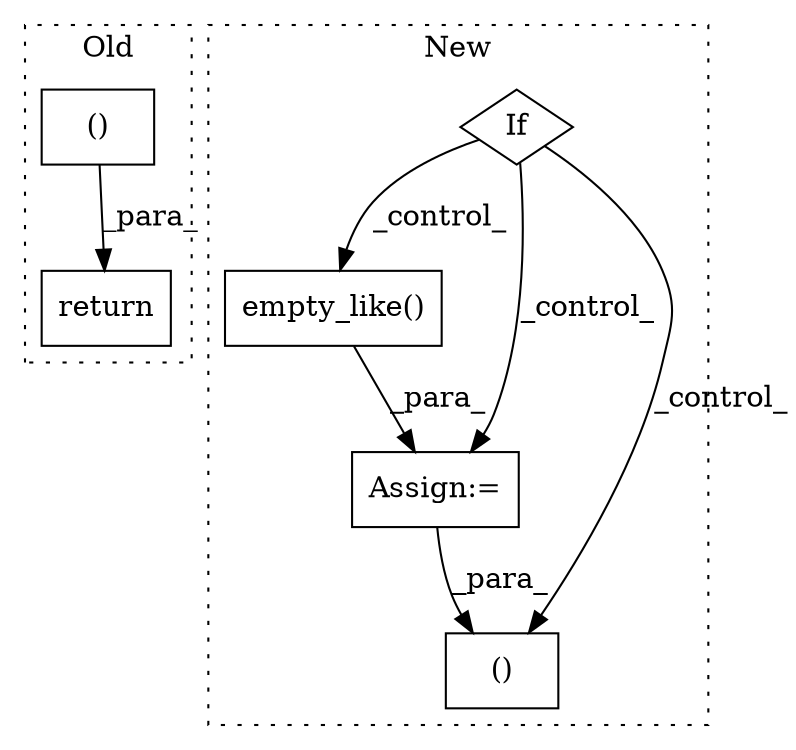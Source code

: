 digraph G {
subgraph cluster0 {
1 [label="()" a="54" s="3565" l="4" shape="box"];
6 [label="return" a="93" s="3554" l="7" shape="box"];
label = "Old";
style="dotted";
}
subgraph cluster1 {
2 [label="empty_like()" a="75" s="3919,3950" l="17,1" shape="box"];
3 [label="Assign:=" a="68" s="3916" l="3" shape="box"];
4 [label="If" a="96" s="3722" l="3" shape="diamond"];
5 [label="()" a="54" s="4043" l="17" shape="box"];
label = "New";
style="dotted";
}
1 -> 6 [label="_para_"];
2 -> 3 [label="_para_"];
3 -> 5 [label="_para_"];
4 -> 5 [label="_control_"];
4 -> 3 [label="_control_"];
4 -> 2 [label="_control_"];
}